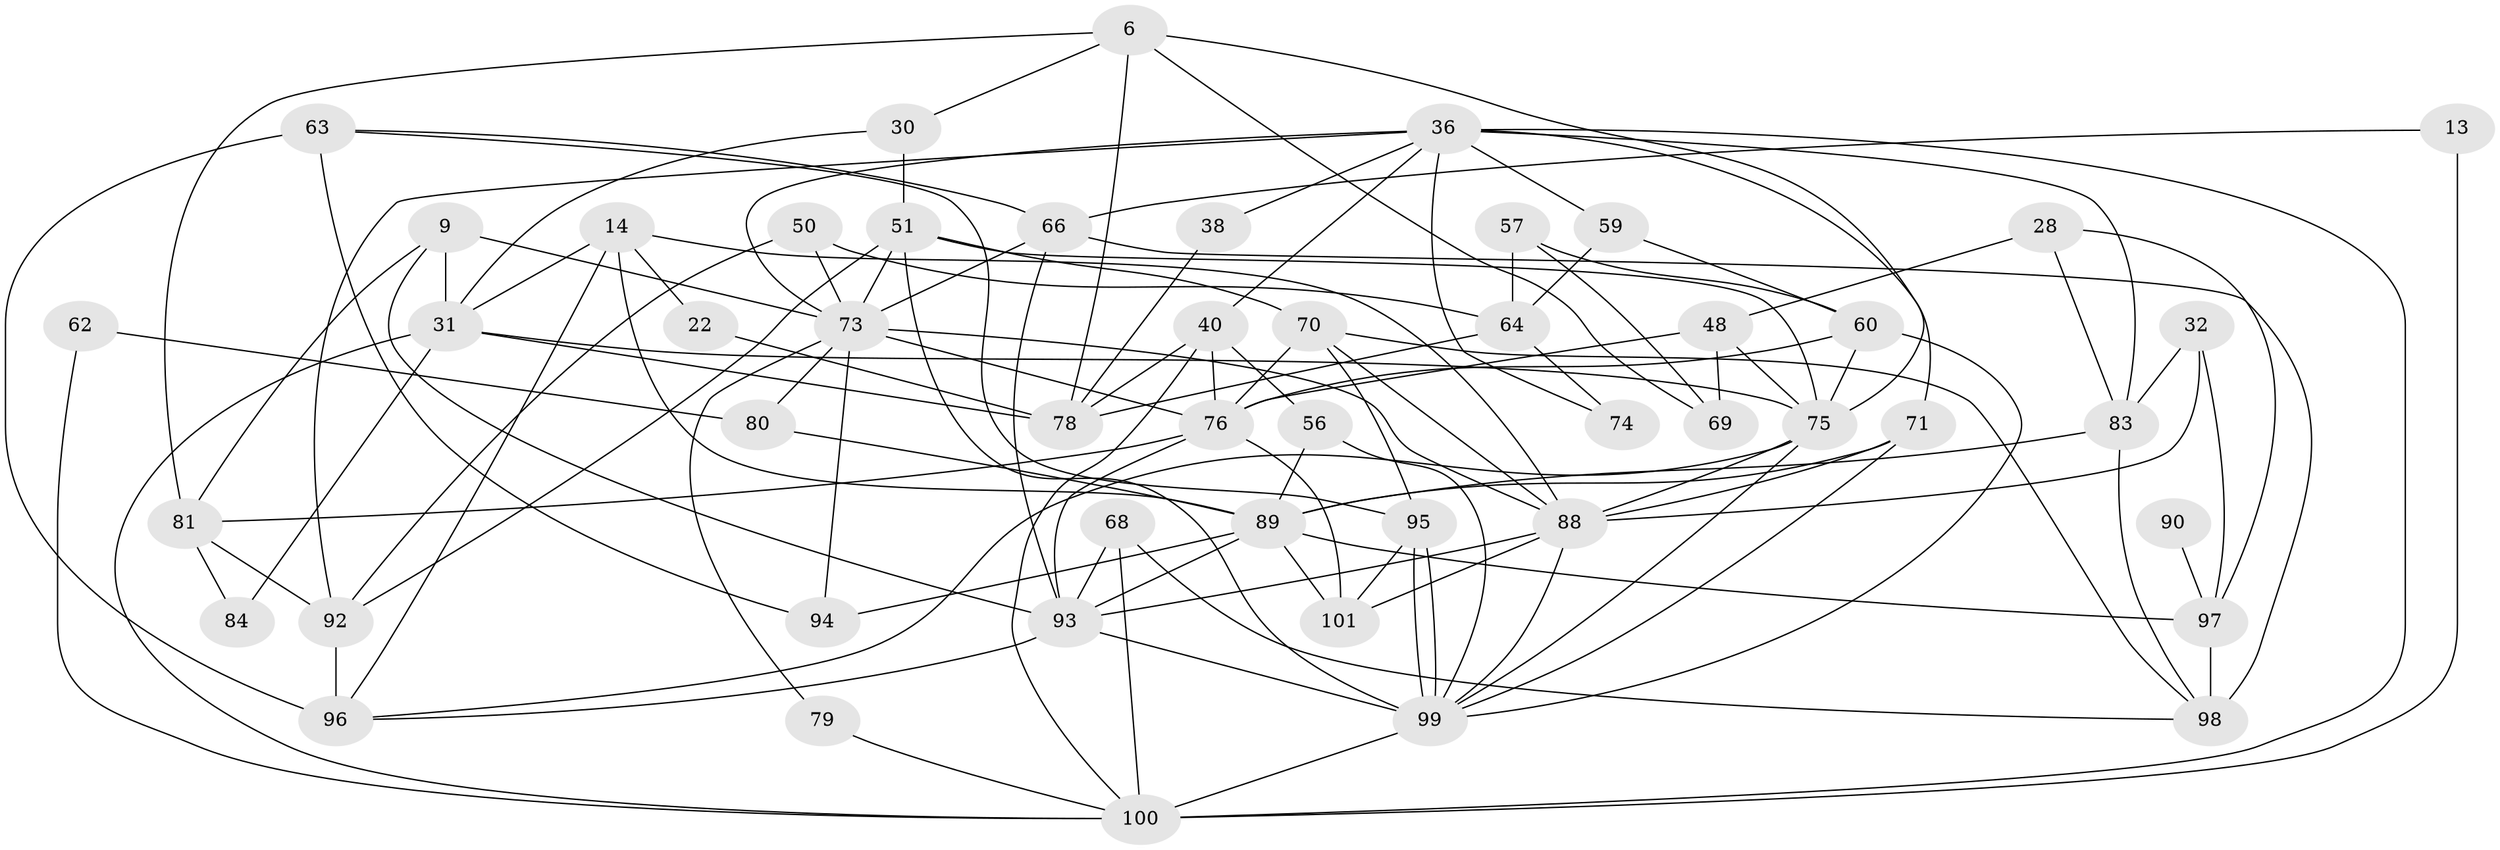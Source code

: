 // original degree distribution, {7: 0.07920792079207921, 3: 0.3069306930693069, 4: 0.24752475247524752, 5: 0.1485148514851485, 6: 0.0891089108910891, 2: 0.12871287128712872}
// Generated by graph-tools (version 1.1) at 2025/49/03/09/25 04:49:32]
// undirected, 50 vertices, 118 edges
graph export_dot {
graph [start="1"]
  node [color=gray90,style=filled];
  6;
  9;
  13;
  14;
  22;
  28 [super="+19"];
  30;
  31 [super="+17"];
  32;
  36 [super="+24+33"];
  38;
  40 [super="+10"];
  48;
  50;
  51 [super="+43"];
  56;
  57;
  59;
  60;
  62;
  63;
  64 [super="+26"];
  66 [super="+49+47"];
  68;
  69;
  70 [super="+20"];
  71 [super="+46"];
  73 [super="+8+29"];
  74;
  75 [super="+21+53+52"];
  76 [super="+45"];
  78 [super="+34"];
  79;
  80;
  81 [super="+11+44"];
  83 [super="+67"];
  84;
  88 [super="+7"];
  89 [super="+86"];
  90;
  92 [super="+77+91"];
  93 [super="+37+39+16"];
  94;
  95 [super="+87"];
  96 [super="+27+72"];
  97 [super="+61"];
  98 [super="+65"];
  99 [super="+55+85+82"];
  100 [super="+54"];
  101 [super="+25+42"];
  6 -- 30;
  6 -- 69;
  6 -- 81;
  6 -- 78;
  6 -- 75;
  9 -- 31 [weight=2];
  9 -- 93;
  9 -- 73;
  9 -- 81;
  13 -- 100 [weight=2];
  13 -- 66;
  14 -- 31 [weight=2];
  14 -- 22;
  14 -- 88;
  14 -- 89;
  14 -- 96;
  22 -- 78;
  28 -- 97 [weight=2];
  28 -- 48 [weight=2];
  28 -- 83;
  30 -- 31;
  30 -- 51;
  31 -- 84;
  31 -- 100;
  31 -- 78;
  31 -- 75;
  32 -- 97 [weight=2];
  32 -- 88;
  32 -- 83;
  36 -- 83 [weight=2];
  36 -- 100;
  36 -- 73 [weight=3];
  36 -- 74;
  36 -- 59;
  36 -- 92 [weight=2];
  36 -- 38;
  36 -- 40;
  36 -- 71;
  38 -- 78;
  40 -- 56;
  40 -- 78 [weight=2];
  40 -- 100;
  40 -- 76;
  48 -- 69;
  48 -- 76;
  48 -- 75;
  50 -- 73;
  50 -- 92;
  50 -- 64;
  51 -- 73 [weight=3];
  51 -- 99;
  51 -- 92;
  51 -- 70;
  51 -- 75;
  56 -- 99;
  56 -- 89;
  57 -- 60;
  57 -- 64 [weight=2];
  57 -- 69;
  59 -- 60;
  59 -- 64;
  60 -- 76;
  60 -- 99;
  60 -- 75;
  62 -- 80;
  62 -- 100;
  63 -- 94;
  63 -- 96 [weight=2];
  63 -- 95;
  63 -- 66;
  64 -- 74;
  64 -- 78;
  66 -- 98 [weight=2];
  66 -- 93;
  66 -- 73 [weight=2];
  68 -- 100;
  68 -- 93;
  68 -- 98;
  70 -- 88;
  70 -- 76;
  70 -- 95;
  70 -- 98;
  71 -- 88;
  71 -- 89;
  71 -- 99;
  73 -- 79;
  73 -- 80;
  73 -- 94;
  73 -- 88 [weight=2];
  73 -- 76;
  75 -- 96;
  75 -- 88;
  75 -- 99;
  76 -- 101 [weight=2];
  76 -- 81;
  76 -- 93 [weight=2];
  79 -- 100 [weight=3];
  80 -- 89;
  81 -- 84;
  81 -- 92 [weight=2];
  83 -- 98;
  83 -- 89;
  88 -- 93 [weight=2];
  88 -- 101 [weight=3];
  88 -- 99;
  89 -- 94;
  89 -- 93;
  89 -- 97;
  89 -- 101;
  90 -- 97 [weight=2];
  92 -- 96 [weight=2];
  93 -- 99;
  93 -- 96;
  95 -- 101 [weight=2];
  95 -- 99;
  95 -- 99;
  97 -- 98 [weight=2];
  99 -- 100 [weight=3];
}

